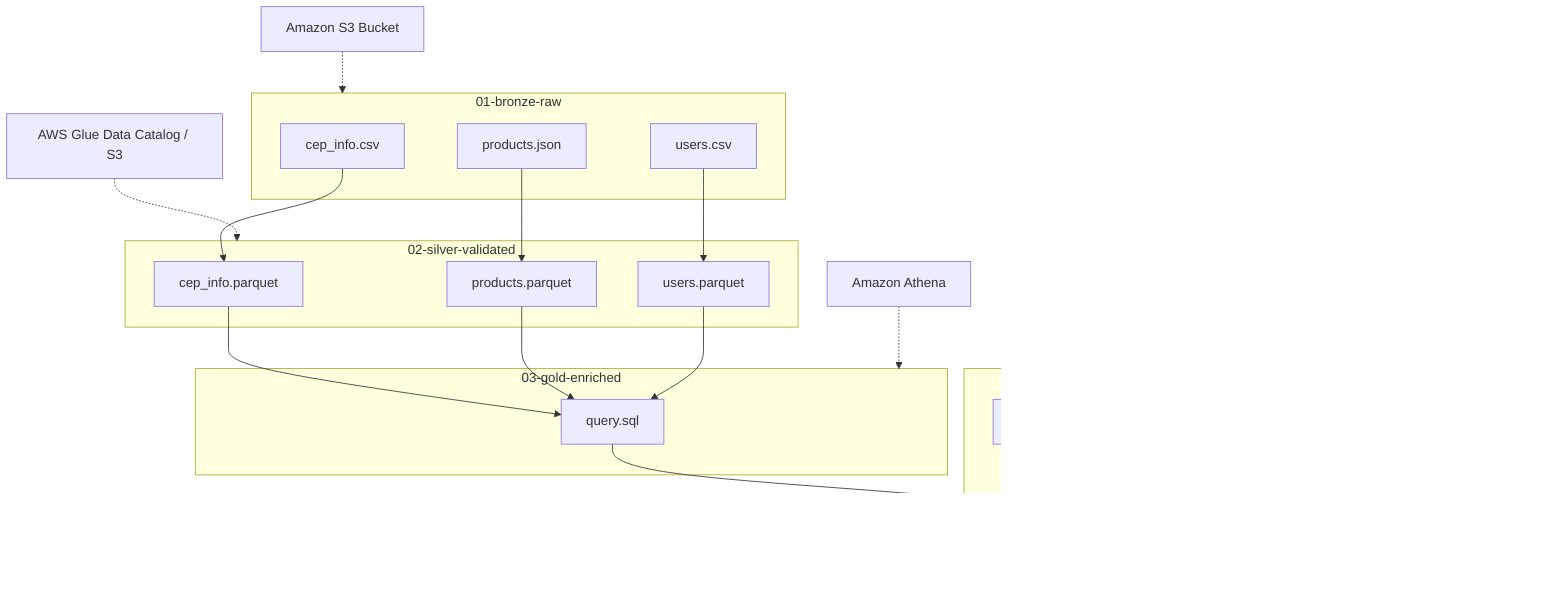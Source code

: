flowchart TD
    %% Bronze Layer
    subgraph Bronze_Layer ["01-bronze-raw"]
        A1["cep_info.csv"]
        A2["products.json"]
        A3["users.csv"]
    end
    S3["Amazon S3 Bucket"]
    S3 -.-> Bronze_Layer

    %% Silver Layer
    subgraph Silver_Layer ["02-silver-validated"]
        B1["cep_info.parquet"]
        B2["products.parquet"]
        B3["users.parquet"]
    end
    GLUE["AWS Glue Data Catalog / S3"]
    GLUE -.-> Silver_Layer

    %% Gold Layer
    subgraph Gold_Layer ["03-gold-enriched"]
        C1["query.sql"]
    end
    ATHENA["Amazon Athena"]
    ATHENA -.-> Gold_Layer

    %% Data Access
    subgraph Data_Access ["Data Access"]
        D1["Amazon Redshift"]
        D2["db.py"]
        D3["data-view.ipynb"]
    end
    QS["Amazon QuickSight / Amazon Redshift"]
    QS -.-> Data_Access

    %% Data flow
    A1 --> B1
    A2 --> B2
    A3 --> B3
    B1 --> C1
    B2 --> C1
    B3 --> C1
    C1 --> D1
    D2 --> D1
    D3 --> D1